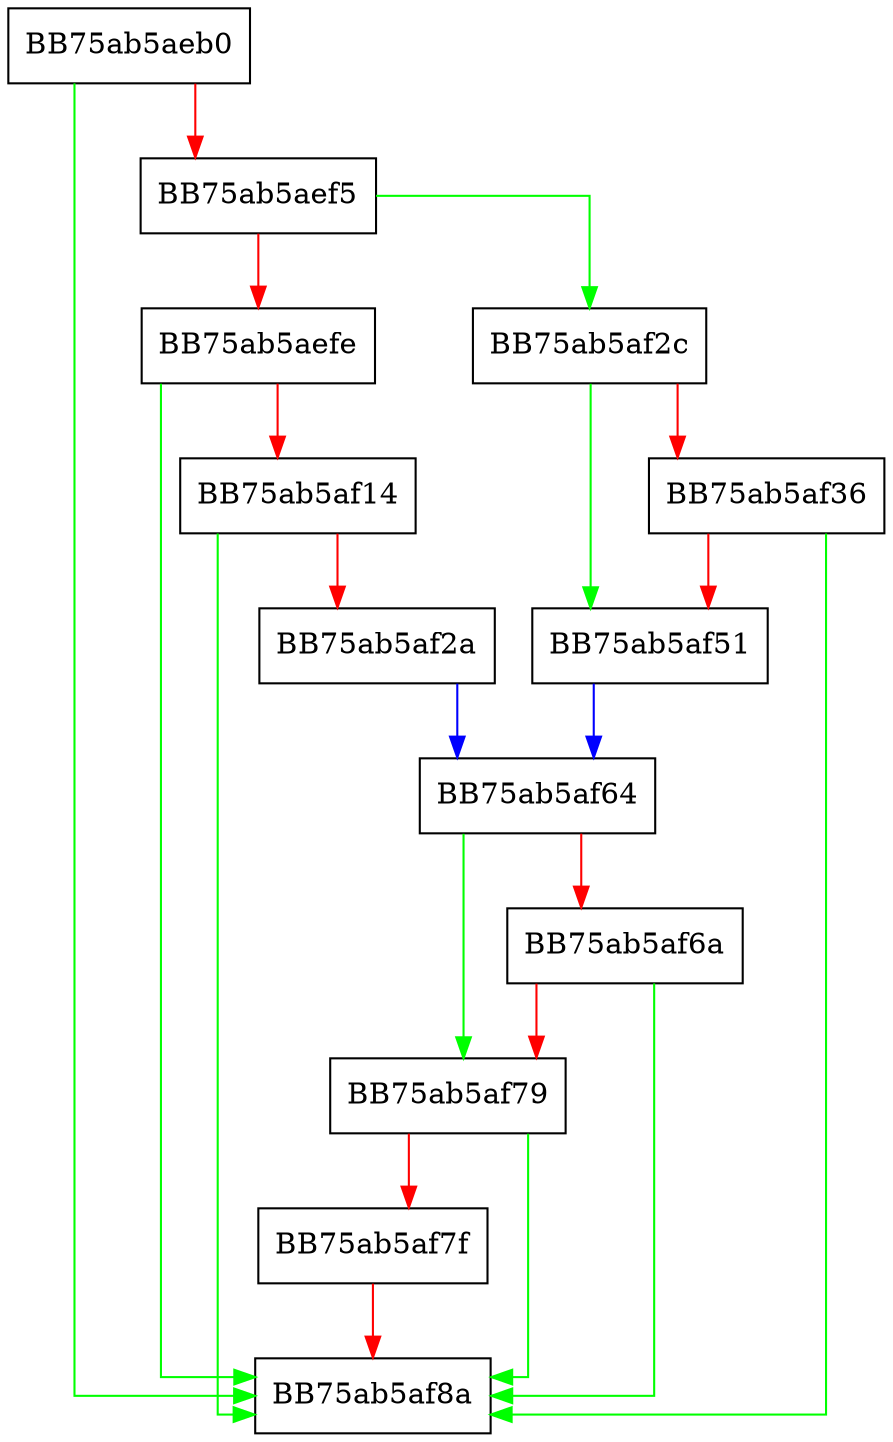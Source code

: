 digraph vdbePmaReaderIncrMergeInit {
  node [shape="box"];
  graph [splines=ortho];
  BB75ab5aeb0 -> BB75ab5af8a [color="green"];
  BB75ab5aeb0 -> BB75ab5aef5 [color="red"];
  BB75ab5aef5 -> BB75ab5af2c [color="green"];
  BB75ab5aef5 -> BB75ab5aefe [color="red"];
  BB75ab5aefe -> BB75ab5af8a [color="green"];
  BB75ab5aefe -> BB75ab5af14 [color="red"];
  BB75ab5af14 -> BB75ab5af8a [color="green"];
  BB75ab5af14 -> BB75ab5af2a [color="red"];
  BB75ab5af2a -> BB75ab5af64 [color="blue"];
  BB75ab5af2c -> BB75ab5af51 [color="green"];
  BB75ab5af2c -> BB75ab5af36 [color="red"];
  BB75ab5af36 -> BB75ab5af8a [color="green"];
  BB75ab5af36 -> BB75ab5af51 [color="red"];
  BB75ab5af51 -> BB75ab5af64 [color="blue"];
  BB75ab5af64 -> BB75ab5af79 [color="green"];
  BB75ab5af64 -> BB75ab5af6a [color="red"];
  BB75ab5af6a -> BB75ab5af8a [color="green"];
  BB75ab5af6a -> BB75ab5af79 [color="red"];
  BB75ab5af79 -> BB75ab5af8a [color="green"];
  BB75ab5af79 -> BB75ab5af7f [color="red"];
  BB75ab5af7f -> BB75ab5af8a [color="red"];
}